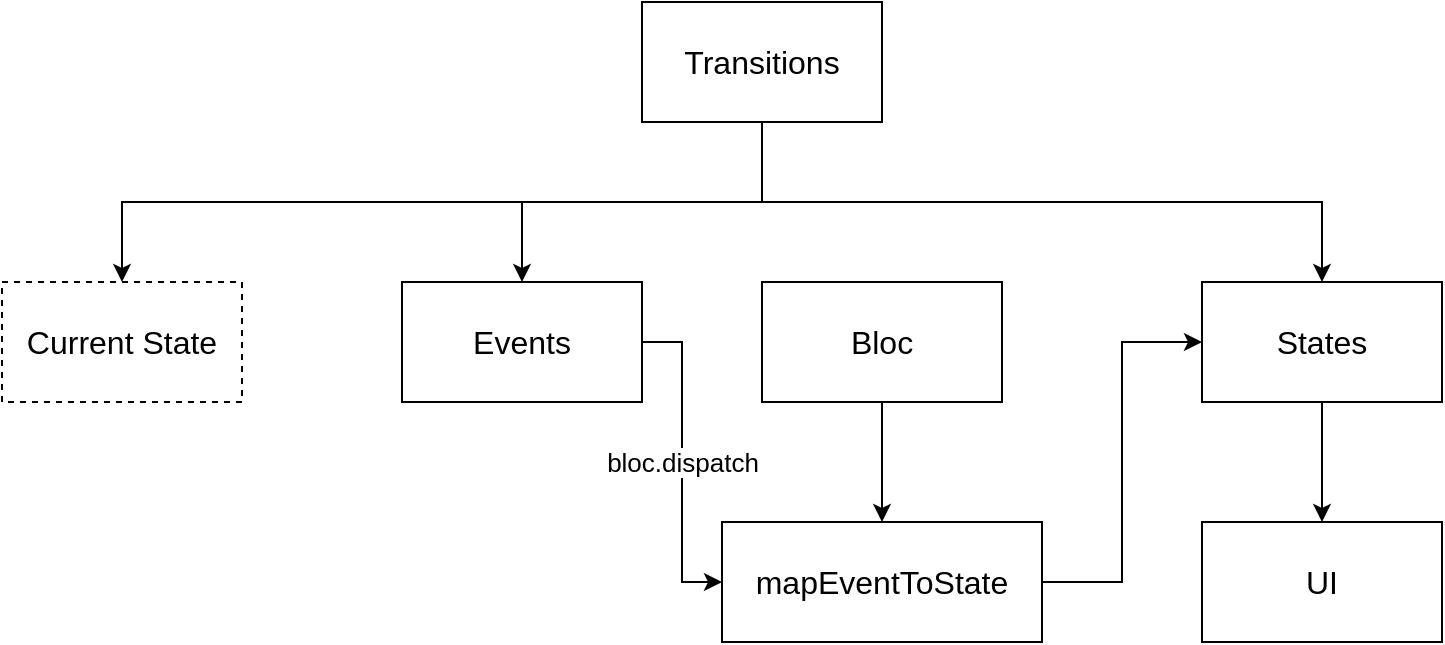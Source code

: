 <mxfile version="11.3.0" type="github" pages="1"><diagram id="Tje5WOnCuDHBkBCNM3Nm" name="第 1 页"><mxGraphModel dx="1773" dy="646" grid="1" gridSize="10" guides="1" tooltips="1" connect="1" arrows="1" fold="1" page="1" pageScale="1" pageWidth="827" pageHeight="1169" math="0" shadow="0"><root><mxCell id="0"/><mxCell id="1" parent="0"/><mxCell id="KHnN34AJzrt0fC6Z8Z0L-12" style="edgeStyle=orthogonalEdgeStyle;rounded=0;orthogonalLoop=1;jettySize=auto;html=1;exitX=1;exitY=0.5;exitDx=0;exitDy=0;entryX=0;entryY=0.5;entryDx=0;entryDy=0;" edge="1" parent="1" source="KHnN34AJzrt0fC6Z8Z0L-14" target="KHnN34AJzrt0fC6Z8Z0L-2"><mxGeometry relative="1" as="geometry"/></mxCell><mxCell id="KHnN34AJzrt0fC6Z8Z0L-15" style="edgeStyle=orthogonalEdgeStyle;rounded=0;orthogonalLoop=1;jettySize=auto;html=1;exitX=0.5;exitY=1;exitDx=0;exitDy=0;entryX=0.5;entryY=0;entryDx=0;entryDy=0;" edge="1" parent="1" source="KHnN34AJzrt0fC6Z8Z0L-1" target="KHnN34AJzrt0fC6Z8Z0L-14"><mxGeometry relative="1" as="geometry"/></mxCell><mxCell id="KHnN34AJzrt0fC6Z8Z0L-1" value="&lt;font style=&quot;font-size: 16px&quot;&gt;Bloc&lt;/font&gt;" style="rounded=0;whiteSpace=wrap;html=1;" vertex="1" parent="1"><mxGeometry x="300" y="160" width="120" height="60" as="geometry"/></mxCell><mxCell id="KHnN34AJzrt0fC6Z8Z0L-13" style="edgeStyle=orthogonalEdgeStyle;rounded=0;orthogonalLoop=1;jettySize=auto;html=1;exitX=0.5;exitY=1;exitDx=0;exitDy=0;entryX=0.5;entryY=0;entryDx=0;entryDy=0;" edge="1" parent="1" source="KHnN34AJzrt0fC6Z8Z0L-2" target="KHnN34AJzrt0fC6Z8Z0L-3"><mxGeometry relative="1" as="geometry"/></mxCell><mxCell id="KHnN34AJzrt0fC6Z8Z0L-2" value="&lt;font style=&quot;font-size: 16px&quot;&gt;States&lt;/font&gt;" style="rounded=0;whiteSpace=wrap;html=1;" vertex="1" parent="1"><mxGeometry x="520" y="160" width="120" height="60" as="geometry"/></mxCell><mxCell id="KHnN34AJzrt0fC6Z8Z0L-3" value="&lt;font style=&quot;font-size: 16px&quot;&gt;UI&lt;/font&gt;" style="rounded=0;whiteSpace=wrap;html=1;" vertex="1" parent="1"><mxGeometry x="520" y="280" width="120" height="60" as="geometry"/></mxCell><mxCell id="KHnN34AJzrt0fC6Z8Z0L-11" value="&lt;font style=&quot;font-size: 13px&quot;&gt;bloc.dispatch&lt;/font&gt;" style="edgeStyle=orthogonalEdgeStyle;rounded=0;orthogonalLoop=1;jettySize=auto;html=1;exitX=1;exitY=0.5;exitDx=0;exitDy=0;entryX=0;entryY=0.5;entryDx=0;entryDy=0;" edge="1" parent="1" source="KHnN34AJzrt0fC6Z8Z0L-5" target="KHnN34AJzrt0fC6Z8Z0L-14"><mxGeometry relative="1" as="geometry"/></mxCell><mxCell id="KHnN34AJzrt0fC6Z8Z0L-5" value="&lt;font style=&quot;font-size: 16px&quot;&gt;Events&lt;/font&gt;" style="rounded=0;whiteSpace=wrap;html=1;" vertex="1" parent="1"><mxGeometry x="120" y="160" width="120" height="60" as="geometry"/></mxCell><mxCell id="KHnN34AJzrt0fC6Z8Z0L-6" value="&lt;font style=&quot;font-size: 16px&quot;&gt;Current State&lt;/font&gt;" style="rounded=0;whiteSpace=wrap;html=1;dashed=1;" vertex="1" parent="1"><mxGeometry x="-80" y="160" width="120" height="60" as="geometry"/></mxCell><mxCell id="KHnN34AJzrt0fC6Z8Z0L-8" style="edgeStyle=orthogonalEdgeStyle;rounded=0;orthogonalLoop=1;jettySize=auto;html=1;exitX=0.5;exitY=1;exitDx=0;exitDy=0;entryX=0.5;entryY=0;entryDx=0;entryDy=0;" edge="1" parent="1" source="KHnN34AJzrt0fC6Z8Z0L-7" target="KHnN34AJzrt0fC6Z8Z0L-6"><mxGeometry relative="1" as="geometry"/></mxCell><mxCell id="KHnN34AJzrt0fC6Z8Z0L-9" style="edgeStyle=orthogonalEdgeStyle;rounded=0;orthogonalLoop=1;jettySize=auto;html=1;exitX=0.5;exitY=1;exitDx=0;exitDy=0;" edge="1" parent="1" source="KHnN34AJzrt0fC6Z8Z0L-7" target="KHnN34AJzrt0fC6Z8Z0L-5"><mxGeometry relative="1" as="geometry"/></mxCell><mxCell id="KHnN34AJzrt0fC6Z8Z0L-10" style="edgeStyle=orthogonalEdgeStyle;rounded=0;orthogonalLoop=1;jettySize=auto;html=1;exitX=0.5;exitY=1;exitDx=0;exitDy=0;entryX=0.5;entryY=0;entryDx=0;entryDy=0;" edge="1" parent="1" source="KHnN34AJzrt0fC6Z8Z0L-7" target="KHnN34AJzrt0fC6Z8Z0L-2"><mxGeometry relative="1" as="geometry"/></mxCell><mxCell id="KHnN34AJzrt0fC6Z8Z0L-7" value="&lt;font style=&quot;font-size: 16px&quot;&gt;Transitions&lt;/font&gt;" style="rounded=0;whiteSpace=wrap;html=1;" vertex="1" parent="1"><mxGeometry x="240" y="20" width="120" height="60" as="geometry"/></mxCell><mxCell id="KHnN34AJzrt0fC6Z8Z0L-14" value="&lt;font style=&quot;font-size: 16px&quot;&gt;mapEventToState&lt;/font&gt;" style="rounded=0;whiteSpace=wrap;html=1;" vertex="1" parent="1"><mxGeometry x="280" y="280" width="160" height="60" as="geometry"/></mxCell></root></mxGraphModel></diagram></mxfile>